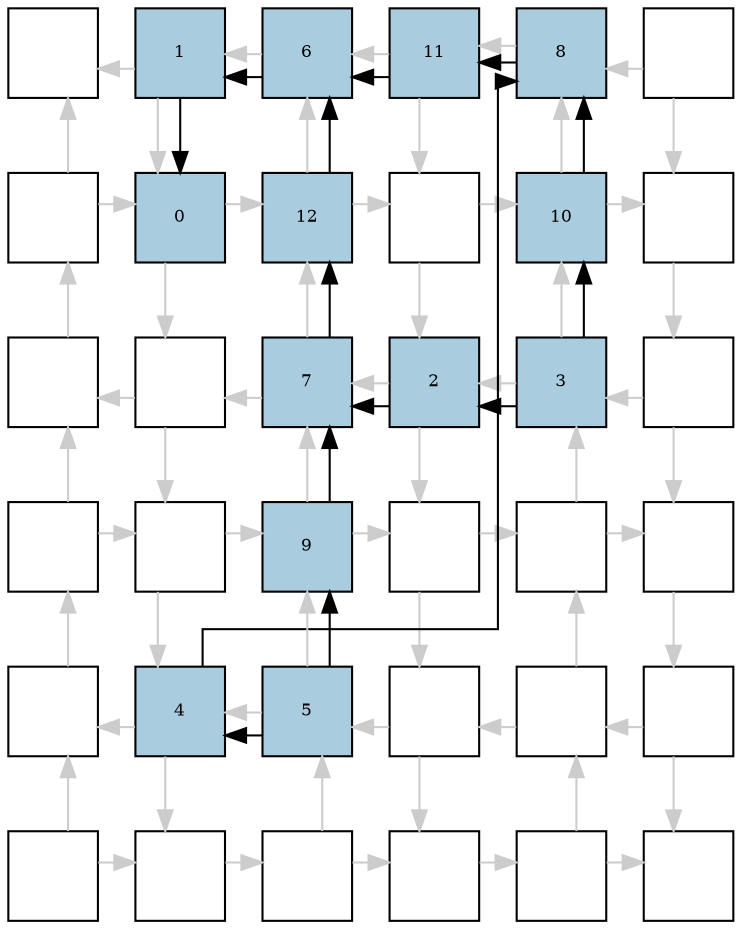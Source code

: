 digraph layout{
rankdir=TB; 

splines=ortho; 

node [style=filled shape=square fixedsize=true width=0.6];
0[label="", fontsize=8, fillcolor="#ffffff"];
1[label="1", fontsize=8, fillcolor="#a9ccde"];
2[label="6", fontsize=8, fillcolor="#a9ccde"];
3[label="11", fontsize=8, fillcolor="#a9ccde"];
4[label="8", fontsize=8, fillcolor="#a9ccde"];
5[label="", fontsize=8, fillcolor="#ffffff"];
6[label="", fontsize=8, fillcolor="#ffffff"];
7[label="0", fontsize=8, fillcolor="#a9ccde"];
8[label="12", fontsize=8, fillcolor="#a9ccde"];
9[label="", fontsize=8, fillcolor="#ffffff"];
10[label="10", fontsize=8, fillcolor="#a9ccde"];
11[label="", fontsize=8, fillcolor="#ffffff"];
12[label="", fontsize=8, fillcolor="#ffffff"];
13[label="", fontsize=8, fillcolor="#ffffff"];
14[label="7", fontsize=8, fillcolor="#a9ccde"];
15[label="2", fontsize=8, fillcolor="#a9ccde"];
16[label="3", fontsize=8, fillcolor="#a9ccde"];
17[label="", fontsize=8, fillcolor="#ffffff"];
18[label="", fontsize=8, fillcolor="#ffffff"];
19[label="", fontsize=8, fillcolor="#ffffff"];
20[label="9", fontsize=8, fillcolor="#a9ccde"];
21[label="", fontsize=8, fillcolor="#ffffff"];
22[label="", fontsize=8, fillcolor="#ffffff"];
23[label="", fontsize=8, fillcolor="#ffffff"];
24[label="", fontsize=8, fillcolor="#ffffff"];
25[label="4", fontsize=8, fillcolor="#a9ccde"];
26[label="5", fontsize=8, fillcolor="#a9ccde"];
27[label="", fontsize=8, fillcolor="#ffffff"];
28[label="", fontsize=8, fillcolor="#ffffff"];
29[label="", fontsize=8, fillcolor="#ffffff"];
30[label="", fontsize=8, fillcolor="#ffffff"];
31[label="", fontsize=8, fillcolor="#ffffff"];
32[label="", fontsize=8, fillcolor="#ffffff"];
33[label="", fontsize=8, fillcolor="#ffffff"];
34[label="", fontsize=8, fillcolor="#ffffff"];
35[label="", fontsize=8, fillcolor="#ffffff"];
edge [constraint=false, style=vis];
1 -> 0 [color="#cccccc"];
1 -> 7 [color="#cccccc"];
2 -> 1 [color="#cccccc"];
3 -> 2 [color="#cccccc"];
3 -> 9 [color="#cccccc"];
4 -> 3 [color="#cccccc"];
5 -> 4 [color="#cccccc"];
5 -> 11 [color="#cccccc"];
6 -> 7 [color="#cccccc"];
6 -> 0 [color="#cccccc"];
7 -> 13 [color="#cccccc"];
7 -> 8 [color="#cccccc"];
8 -> 9 [color="#cccccc"];
8 -> 2 [color="#cccccc"];
9 -> 15 [color="#cccccc"];
9 -> 10 [color="#cccccc"];
10 -> 11 [color="#cccccc"];
10 -> 4 [color="#cccccc"];
11 -> 17 [color="#cccccc"];
12 -> 6 [color="#cccccc"];
13 -> 12 [color="#cccccc"];
13 -> 19 [color="#cccccc"];
14 -> 8 [color="#cccccc"];
14 -> 13 [color="#cccccc"];
15 -> 14 [color="#cccccc"];
15 -> 21 [color="#cccccc"];
16 -> 10 [color="#cccccc"];
16 -> 15 [color="#cccccc"];
17 -> 16 [color="#cccccc"];
17 -> 23 [color="#cccccc"];
18 -> 19 [color="#cccccc"];
18 -> 12 [color="#cccccc"];
19 -> 25 [color="#cccccc"];
19 -> 20 [color="#cccccc"];
20 -> 21 [color="#cccccc"];
20 -> 14 [color="#cccccc"];
21 -> 27 [color="#cccccc"];
21 -> 22 [color="#cccccc"];
22 -> 23 [color="#cccccc"];
22 -> 16 [color="#cccccc"];
23 -> 29 [color="#cccccc"];
24 -> 18 [color="#cccccc"];
25 -> 24 [color="#cccccc"];
25 -> 31 [color="#cccccc"];
26 -> 20 [color="#cccccc"];
26 -> 25 [color="#cccccc"];
27 -> 26 [color="#cccccc"];
27 -> 33 [color="#cccccc"];
28 -> 22 [color="#cccccc"];
28 -> 27 [color="#cccccc"];
29 -> 28 [color="#cccccc"];
29 -> 35 [color="#cccccc"];
30 -> 31 [color="#cccccc"];
30 -> 24 [color="#cccccc"];
31 -> 32 [color="#cccccc"];
32 -> 33 [color="#cccccc"];
32 -> 26 [color="#cccccc"];
33 -> 34 [color="#cccccc"];
34 -> 35 [color="#cccccc"];
34 -> 28 [color="#cccccc"];
1 -> 7;
16 -> 15;
26 -> 25;
2 -> 1;
15 -> 14;
26 -> 20;
20 -> 14;
25 -> 4;
16 -> 10;
10 -> 4;
4 -> 3;
3 -> 2;
14 -> 8;
8 -> 2;
edge [constraint=true, style=invis];
0 -> 6 -> 12 -> 18 -> 24 -> 30;
1 -> 7 -> 13 -> 19 -> 25 -> 31;
2 -> 8 -> 14 -> 20 -> 26 -> 32;
3 -> 9 -> 15 -> 21 -> 27 -> 33;
4 -> 10 -> 16 -> 22 -> 28 -> 34;
5 -> 11 -> 17 -> 23 -> 29 -> 35;
rank = same { 0 -> 1 -> 2 -> 3 -> 4 -> 5;};
rank = same { 6 -> 7 -> 8 -> 9 -> 10 -> 11;};
rank = same { 12 -> 13 -> 14 -> 15 -> 16 -> 17;};
rank = same { 18 -> 19 -> 20 -> 21 -> 22 -> 23;};
rank = same { 24 -> 25 -> 26 -> 27 -> 28 -> 29;};
rank = same { 30 -> 31 -> 32 -> 33 -> 34 -> 35;};
}
